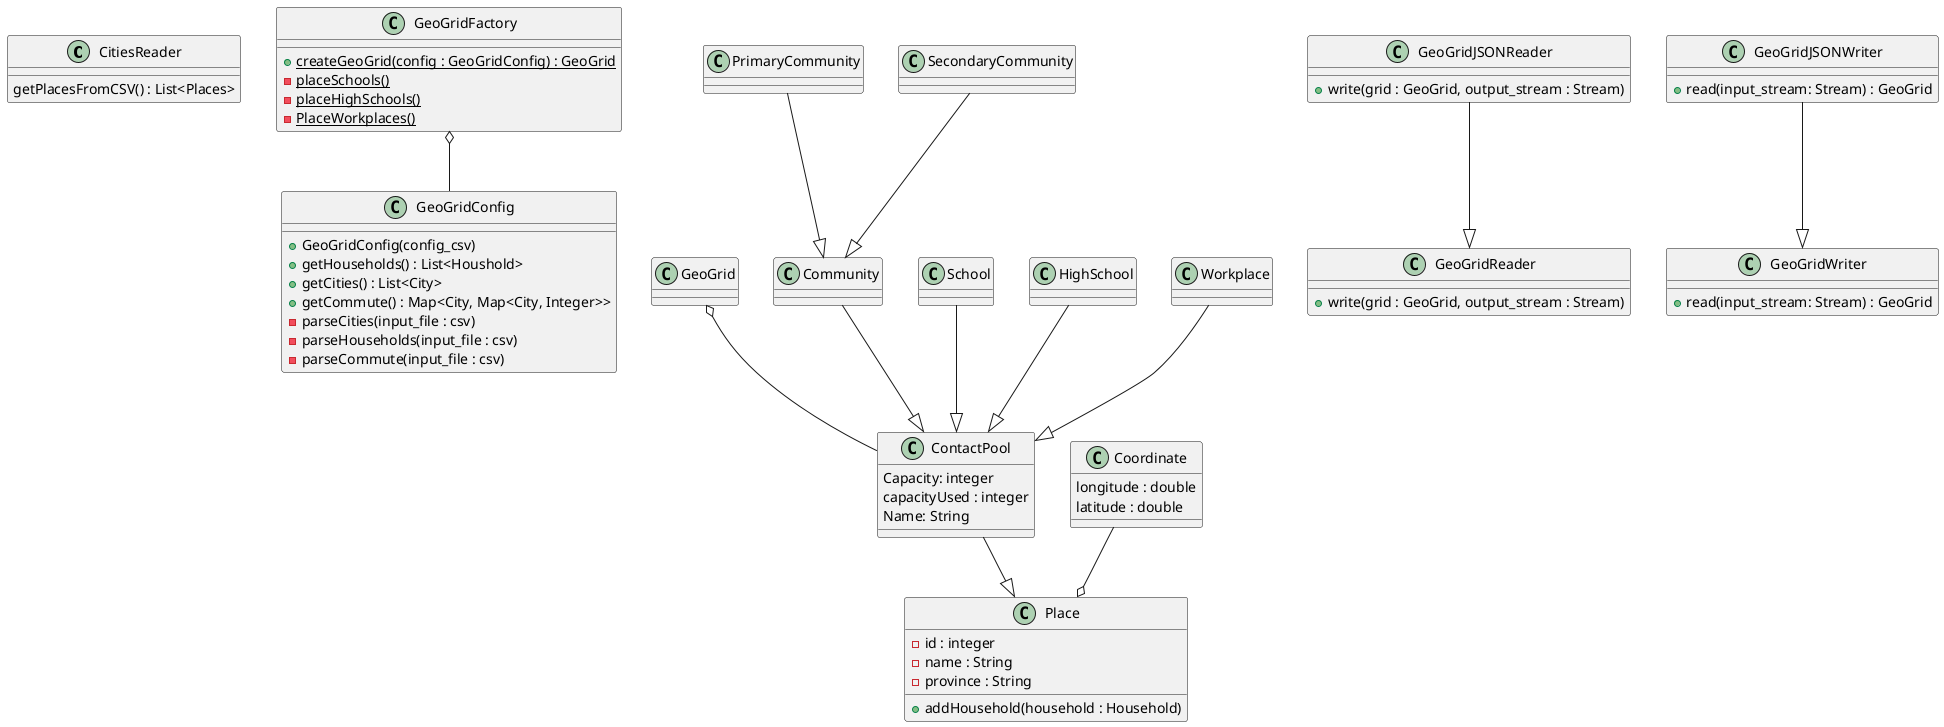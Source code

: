 @startuml

/'
1) We create a GeoGridConfig by passing a config file containing the filename of the households, cities and commutes csv files.
2) We create a GeoGrid by passing the created GeoGridConfig to the "createGeoGrid" method of the GeoGridFactory.
3) This method requests the necessary information from the GeoGridConfig.
'/

class CitiesReader {
	getPlacesFromCSV() : List<Places>
}

' This holds all info needed to generate a specific geogrid
class GeoGridConfig {
	+ GeoGridConfig(config_csv)
	+ getHouseholds() : List<Houshold>
	+ getCities() : List<City>
	+ getCommute() : Map<City, Map<City, Integer>>
	- parseCities(input_file : csv)
	- parseHouseholds(input_file : csv)
	- parseCommute(input_file : csv)
}

' This is a factory for the GeoGrid
class GeoGridFactory {
	{static} + createGeoGrid(config : GeoGridConfig) : GeoGrid
	{static} - placeSchools() 
	{static} - placeHighSchools()
	{static} - PlaceWorkplaces()
}

class GeoGrid {

}

class ContactPool {
	Capacity: integer
	capacityUsed : integer
	Name: String
}

class Community {
    
}

class PrimaryCommunity {

}

class SecondaryCommunity {

}

class School {

}

class HighSchool {

}

class Workplace {

}

class Place {
	- id : integer
	- name : String
	- province : String
    ' GEN POP ATTR
    + addHousehold(household : Household)
}

class Coordinate {
	longitude : double 
	latitude : double 
}

class GeoGridReader {
    + write(grid : GeoGrid, output_stream : Stream)
}

class GeoGridWriter {
    + read(input_stream: Stream) : GeoGrid
}

class GeoGridJSONWriter {
    + read(input_stream: Stream) : GeoGrid
}

class GeoGridJSONReader {
    + write(grid : GeoGrid, output_stream : Stream)
}

School --|> ContactPool
HighSchool --|> ContactPool 
Workplace --|> ContactPool 
Community --|> ContactPool
ContactPool --|> Place

PrimaryCommunity --|> Community
SecondaryCommunity --|> Community

GeoGridJSONReader --|> GeoGridReader
GeoGridJSONWriter --|> GeoGridWriter

GeoGrid o-- ContactPool
GeoGridFactory o-- GeoGridConfig

Coordinate --o Place
@enduml
